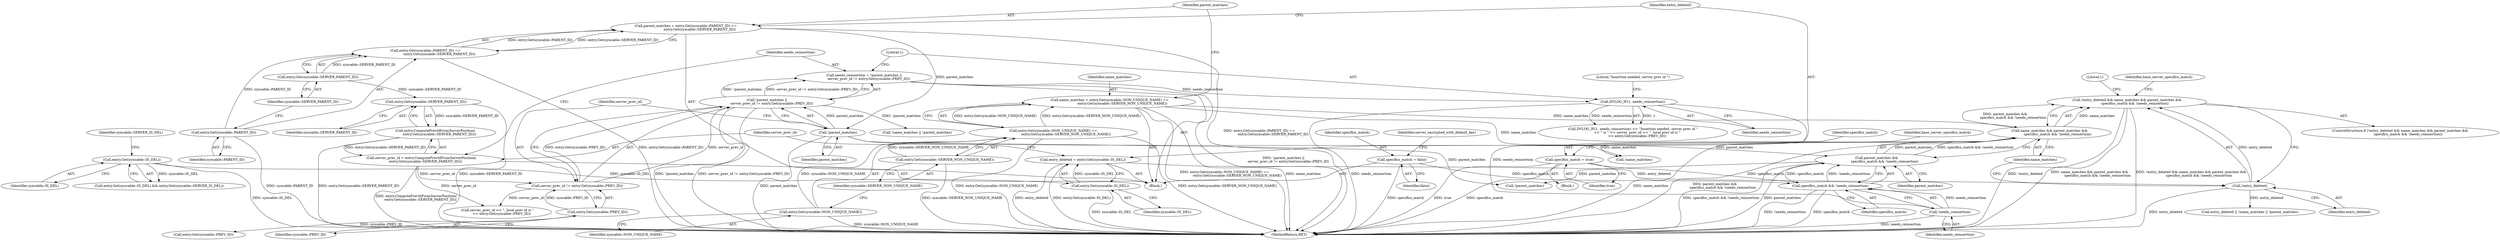 digraph "0_Chrome_fcd3a7a671ecf2d5f46ea34787d27507a914d2f5_5@API" {
"1000335" [label="(Call,!entry_deleted && name_matches && parent_matches &&\n               specifics_match && !needs_reinsertion)"];
"1000336" [label="(Call,!entry_deleted)"];
"1000158" [label="(Call,entry_deleted = entry.Get(syncable::IS_DEL))"];
"1000160" [label="(Call,entry.Get(syncable::IS_DEL))"];
"1000123" [label="(Call,entry.Get(syncable::IS_DEL))"];
"1000338" [label="(Call,name_matches && parent_matches &&\n               specifics_match && !needs_reinsertion)"];
"1000142" [label="(Call,name_matches = entry.Get(syncable::NON_UNIQUE_NAME) ==\n                        entry.Get(syncable::SERVER_NON_UNIQUE_NAME))"];
"1000144" [label="(Call,entry.Get(syncable::NON_UNIQUE_NAME) ==\n                        entry.Get(syncable::SERVER_NON_UNIQUE_NAME))"];
"1000145" [label="(Call,entry.Get(syncable::NON_UNIQUE_NAME))"];
"1000147" [label="(Call,entry.Get(syncable::SERVER_NON_UNIQUE_NAME))"];
"1000340" [label="(Call,parent_matches &&\n               specifics_match && !needs_reinsertion)"];
"1000172" [label="(Call,!parent_matches)"];
"1000150" [label="(Call,parent_matches = entry.Get(syncable::PARENT_ID) ==\n                          entry.Get(syncable::SERVER_PARENT_ID))"];
"1000152" [label="(Call,entry.Get(syncable::PARENT_ID) ==\n                          entry.Get(syncable::SERVER_PARENT_ID))"];
"1000153" [label="(Call,entry.Get(syncable::PARENT_ID))"];
"1000155" [label="(Call,entry.Get(syncable::SERVER_PARENT_ID))"];
"1000342" [label="(Call,specifics_match && !needs_reinsertion)"];
"1000257" [label="(Call,specifics_match = true)"];
"1000210" [label="(Call,specifics_match = false)"];
"1000344" [label="(Call,!needs_reinsertion)"];
"1000179" [label="(Call,DVLOG_IF(1, needs_reinsertion))"];
"1000169" [label="(Call,needs_reinsertion = !parent_matches ||\n         server_prev_id != entry.Get(syncable::PREV_ID))"];
"1000171" [label="(Call,!parent_matches ||\n         server_prev_id != entry.Get(syncable::PREV_ID))"];
"1000174" [label="(Call,server_prev_id != entry.Get(syncable::PREV_ID))"];
"1000163" [label="(Call,server_prev_id = entry.ComputePrevIdFromServerPosition(\n        entry.Get(syncable::SERVER_PARENT_ID)))"];
"1000165" [label="(Call,entry.ComputePrevIdFromServerPosition(\n        entry.Get(syncable::SERVER_PARENT_ID)))"];
"1000166" [label="(Call,entry.Get(syncable::SERVER_PARENT_ID))"];
"1000176" [label="(Call,entry.Get(syncable::PREV_ID))"];
"1000392" [label="(Call,!name_matches)"];
"1000344" [label="(Call,!needs_reinsertion)"];
"1000180" [label="(Literal,1)"];
"1000169" [label="(Call,needs_reinsertion = !parent_matches ||\n         server_prev_id != entry.Get(syncable::PREV_ID))"];
"1000517" [label="(MethodReturn,RET)"];
"1000160" [label="(Call,entry.Get(syncable::IS_DEL))"];
"1000148" [label="(Identifier,syncable::SERVER_NON_UNIQUE_NAME)"];
"1000166" [label="(Call,entry.Get(syncable::SERVER_PARENT_ID))"];
"1000143" [label="(Identifier,name_matches)"];
"1000186" [label="(Call,server_prev_id << \", local prev id is \"\n        << entry.Get(syncable::PREV_ID))"];
"1000179" [label="(Call,DVLOG_IF(1, needs_reinsertion))"];
"1000151" [label="(Identifier,parent_matches)"];
"1000146" [label="(Identifier,syncable::NON_UNIQUE_NAME)"];
"1000167" [label="(Identifier,syncable::SERVER_PARENT_ID)"];
"1000172" [label="(Call,!parent_matches)"];
"1000338" [label="(Call,name_matches && parent_matches &&\n               specifics_match && !needs_reinsertion)"];
"1000123" [label="(Call,entry.Get(syncable::IS_DEL))"];
"1000145" [label="(Call,entry.Get(syncable::NON_UNIQUE_NAME))"];
"1000165" [label="(Call,entry.ComputePrevIdFromServerPosition(\n        entry.Get(syncable::SERVER_PARENT_ID)))"];
"1000340" [label="(Call,parent_matches &&\n               specifics_match && !needs_reinsertion)"];
"1000174" [label="(Call,server_prev_id != entry.Get(syncable::PREV_ID))"];
"1000178" [label="(Call,DVLOG_IF(1, needs_reinsertion) << \"Insertion needed, server prev id \"\n        << \" is \" << server_prev_id << \", local prev id is \"\n        << entry.Get(syncable::PREV_ID))"];
"1000262" [label="(Identifier,base_server_specifics_match)"];
"1000368" [label="(Identifier,base_server_specifics_match)"];
"1000161" [label="(Identifier,syncable::IS_DEL)"];
"1000215" [label="(Identifier,server_encrypted_with_default_key)"];
"1000391" [label="(Call,!name_matches || !parent_matches)"];
"1000345" [label="(Identifier,needs_reinsertion)"];
"1000144" [label="(Call,entry.Get(syncable::NON_UNIQUE_NAME) ==\n                        entry.Get(syncable::SERVER_NON_UNIQUE_NAME))"];
"1000181" [label="(Identifier,needs_reinsertion)"];
"1000177" [label="(Identifier,syncable::PREV_ID)"];
"1000212" [label="(Identifier,false)"];
"1000142" [label="(Call,name_matches = entry.Get(syncable::NON_UNIQUE_NAME) ==\n                        entry.Get(syncable::SERVER_NON_UNIQUE_NAME))"];
"1000124" [label="(Identifier,syncable::IS_DEL)"];
"1000164" [label="(Identifier,server_prev_id)"];
"1000163" [label="(Call,server_prev_id = entry.ComputePrevIdFromServerPosition(\n        entry.Get(syncable::SERVER_PARENT_ID)))"];
"1000159" [label="(Identifier,entry_deleted)"];
"1000339" [label="(Identifier,name_matches)"];
"1000147" [label="(Call,entry.Get(syncable::SERVER_NON_UNIQUE_NAME))"];
"1000341" [label="(Identifier,parent_matches)"];
"1000152" [label="(Call,entry.Get(syncable::PARENT_ID) ==\n                          entry.Get(syncable::SERVER_PARENT_ID))"];
"1000156" [label="(Identifier,syncable::SERVER_PARENT_ID)"];
"1000343" [label="(Identifier,specifics_match)"];
"1000334" [label="(ControlStructure,if (!entry_deleted && name_matches && parent_matches &&\n               specifics_match && !needs_reinsertion))"];
"1000175" [label="(Identifier,server_prev_id)"];
"1000259" [label="(Identifier,true)"];
"1000170" [label="(Identifier,needs_reinsertion)"];
"1000176" [label="(Call,entry.Get(syncable::PREV_ID))"];
"1000336" [label="(Call,!entry_deleted)"];
"1000173" [label="(Identifier,parent_matches)"];
"1000150" [label="(Call,parent_matches = entry.Get(syncable::PARENT_ID) ==\n                          entry.Get(syncable::SERVER_PARENT_ID))"];
"1000140" [label="(Block,)"];
"1000389" [label="(Call,entry_deleted || !name_matches || !parent_matches)"];
"1000158" [label="(Call,entry_deleted = entry.Get(syncable::IS_DEL))"];
"1000342" [label="(Call,specifics_match && !needs_reinsertion)"];
"1000256" [label="(Block,)"];
"1000349" [label="(Literal,1)"];
"1000337" [label="(Identifier,entry_deleted)"];
"1000153" [label="(Call,entry.Get(syncable::PARENT_ID))"];
"1000171" [label="(Call,!parent_matches ||\n         server_prev_id != entry.Get(syncable::PREV_ID))"];
"1000190" [label="(Call,entry.Get(syncable::PREV_ID))"];
"1000183" [label="(Literal,\"Insertion needed, server prev id \")"];
"1000155" [label="(Call,entry.Get(syncable::SERVER_PARENT_ID))"];
"1000122" [label="(Call,entry.Get(syncable::IS_DEL) && entry.Get(syncable::SERVER_IS_DEL))"];
"1000257" [label="(Call,specifics_match = true)"];
"1000126" [label="(Identifier,syncable::SERVER_IS_DEL)"];
"1000210" [label="(Call,specifics_match = false)"];
"1000211" [label="(Identifier,specifics_match)"];
"1000154" [label="(Identifier,syncable::PARENT_ID)"];
"1000335" [label="(Call,!entry_deleted && name_matches && parent_matches &&\n               specifics_match && !needs_reinsertion)"];
"1000394" [label="(Call,!parent_matches)"];
"1000258" [label="(Identifier,specifics_match)"];
"1000335" -> "1000334"  [label="AST: "];
"1000335" -> "1000336"  [label="CFG: "];
"1000335" -> "1000338"  [label="CFG: "];
"1000336" -> "1000335"  [label="AST: "];
"1000338" -> "1000335"  [label="AST: "];
"1000349" -> "1000335"  [label="CFG: "];
"1000368" -> "1000335"  [label="CFG: "];
"1000335" -> "1000517"  [label="DDG: !entry_deleted"];
"1000335" -> "1000517"  [label="DDG: name_matches && parent_matches &&\n               specifics_match && !needs_reinsertion"];
"1000335" -> "1000517"  [label="DDG: !entry_deleted && name_matches && parent_matches &&\n               specifics_match && !needs_reinsertion"];
"1000336" -> "1000335"  [label="DDG: entry_deleted"];
"1000338" -> "1000335"  [label="DDG: name_matches"];
"1000338" -> "1000335"  [label="DDG: parent_matches &&\n               specifics_match && !needs_reinsertion"];
"1000336" -> "1000337"  [label="CFG: "];
"1000337" -> "1000336"  [label="AST: "];
"1000339" -> "1000336"  [label="CFG: "];
"1000336" -> "1000517"  [label="DDG: entry_deleted"];
"1000158" -> "1000336"  [label="DDG: entry_deleted"];
"1000336" -> "1000389"  [label="DDG: entry_deleted"];
"1000158" -> "1000140"  [label="AST: "];
"1000158" -> "1000160"  [label="CFG: "];
"1000159" -> "1000158"  [label="AST: "];
"1000160" -> "1000158"  [label="AST: "];
"1000164" -> "1000158"  [label="CFG: "];
"1000158" -> "1000517"  [label="DDG: entry_deleted"];
"1000158" -> "1000517"  [label="DDG: entry.Get(syncable::IS_DEL)"];
"1000160" -> "1000158"  [label="DDG: syncable::IS_DEL"];
"1000160" -> "1000161"  [label="CFG: "];
"1000161" -> "1000160"  [label="AST: "];
"1000160" -> "1000517"  [label="DDG: syncable::IS_DEL"];
"1000123" -> "1000160"  [label="DDG: syncable::IS_DEL"];
"1000123" -> "1000122"  [label="AST: "];
"1000123" -> "1000124"  [label="CFG: "];
"1000124" -> "1000123"  [label="AST: "];
"1000126" -> "1000123"  [label="CFG: "];
"1000122" -> "1000123"  [label="CFG: "];
"1000123" -> "1000517"  [label="DDG: syncable::IS_DEL"];
"1000123" -> "1000122"  [label="DDG: syncable::IS_DEL"];
"1000338" -> "1000339"  [label="CFG: "];
"1000338" -> "1000340"  [label="CFG: "];
"1000339" -> "1000338"  [label="AST: "];
"1000340" -> "1000338"  [label="AST: "];
"1000338" -> "1000517"  [label="DDG: name_matches"];
"1000338" -> "1000517"  [label="DDG: parent_matches &&\n               specifics_match && !needs_reinsertion"];
"1000142" -> "1000338"  [label="DDG: name_matches"];
"1000340" -> "1000338"  [label="DDG: parent_matches"];
"1000340" -> "1000338"  [label="DDG: specifics_match && !needs_reinsertion"];
"1000338" -> "1000392"  [label="DDG: name_matches"];
"1000142" -> "1000140"  [label="AST: "];
"1000142" -> "1000144"  [label="CFG: "];
"1000143" -> "1000142"  [label="AST: "];
"1000144" -> "1000142"  [label="AST: "];
"1000151" -> "1000142"  [label="CFG: "];
"1000142" -> "1000517"  [label="DDG: entry.Get(syncable::NON_UNIQUE_NAME) ==\n                        entry.Get(syncable::SERVER_NON_UNIQUE_NAME)"];
"1000142" -> "1000517"  [label="DDG: name_matches"];
"1000144" -> "1000142"  [label="DDG: entry.Get(syncable::NON_UNIQUE_NAME)"];
"1000144" -> "1000142"  [label="DDG: entry.Get(syncable::SERVER_NON_UNIQUE_NAME)"];
"1000142" -> "1000392"  [label="DDG: name_matches"];
"1000144" -> "1000147"  [label="CFG: "];
"1000145" -> "1000144"  [label="AST: "];
"1000147" -> "1000144"  [label="AST: "];
"1000144" -> "1000517"  [label="DDG: entry.Get(syncable::NON_UNIQUE_NAME)"];
"1000144" -> "1000517"  [label="DDG: entry.Get(syncable::SERVER_NON_UNIQUE_NAME)"];
"1000145" -> "1000144"  [label="DDG: syncable::NON_UNIQUE_NAME"];
"1000147" -> "1000144"  [label="DDG: syncable::SERVER_NON_UNIQUE_NAME"];
"1000145" -> "1000146"  [label="CFG: "];
"1000146" -> "1000145"  [label="AST: "];
"1000148" -> "1000145"  [label="CFG: "];
"1000145" -> "1000517"  [label="DDG: syncable::NON_UNIQUE_NAME"];
"1000147" -> "1000148"  [label="CFG: "];
"1000148" -> "1000147"  [label="AST: "];
"1000147" -> "1000517"  [label="DDG: syncable::SERVER_NON_UNIQUE_NAME"];
"1000340" -> "1000341"  [label="CFG: "];
"1000340" -> "1000342"  [label="CFG: "];
"1000341" -> "1000340"  [label="AST: "];
"1000342" -> "1000340"  [label="AST: "];
"1000340" -> "1000517"  [label="DDG: specifics_match && !needs_reinsertion"];
"1000340" -> "1000517"  [label="DDG: parent_matches"];
"1000172" -> "1000340"  [label="DDG: parent_matches"];
"1000342" -> "1000340"  [label="DDG: specifics_match"];
"1000342" -> "1000340"  [label="DDG: !needs_reinsertion"];
"1000340" -> "1000394"  [label="DDG: parent_matches"];
"1000172" -> "1000171"  [label="AST: "];
"1000172" -> "1000173"  [label="CFG: "];
"1000173" -> "1000172"  [label="AST: "];
"1000175" -> "1000172"  [label="CFG: "];
"1000171" -> "1000172"  [label="CFG: "];
"1000172" -> "1000517"  [label="DDG: parent_matches"];
"1000172" -> "1000171"  [label="DDG: parent_matches"];
"1000150" -> "1000172"  [label="DDG: parent_matches"];
"1000172" -> "1000394"  [label="DDG: parent_matches"];
"1000150" -> "1000140"  [label="AST: "];
"1000150" -> "1000152"  [label="CFG: "];
"1000151" -> "1000150"  [label="AST: "];
"1000152" -> "1000150"  [label="AST: "];
"1000159" -> "1000150"  [label="CFG: "];
"1000150" -> "1000517"  [label="DDG: entry.Get(syncable::PARENT_ID) ==\n                          entry.Get(syncable::SERVER_PARENT_ID)"];
"1000152" -> "1000150"  [label="DDG: entry.Get(syncable::PARENT_ID)"];
"1000152" -> "1000150"  [label="DDG: entry.Get(syncable::SERVER_PARENT_ID)"];
"1000152" -> "1000155"  [label="CFG: "];
"1000153" -> "1000152"  [label="AST: "];
"1000155" -> "1000152"  [label="AST: "];
"1000152" -> "1000517"  [label="DDG: entry.Get(syncable::PARENT_ID)"];
"1000153" -> "1000152"  [label="DDG: syncable::PARENT_ID"];
"1000155" -> "1000152"  [label="DDG: syncable::SERVER_PARENT_ID"];
"1000153" -> "1000154"  [label="CFG: "];
"1000154" -> "1000153"  [label="AST: "];
"1000156" -> "1000153"  [label="CFG: "];
"1000153" -> "1000517"  [label="DDG: syncable::PARENT_ID"];
"1000155" -> "1000156"  [label="CFG: "];
"1000156" -> "1000155"  [label="AST: "];
"1000155" -> "1000166"  [label="DDG: syncable::SERVER_PARENT_ID"];
"1000342" -> "1000343"  [label="CFG: "];
"1000342" -> "1000344"  [label="CFG: "];
"1000343" -> "1000342"  [label="AST: "];
"1000344" -> "1000342"  [label="AST: "];
"1000342" -> "1000517"  [label="DDG: !needs_reinsertion"];
"1000342" -> "1000517"  [label="DDG: specifics_match"];
"1000257" -> "1000342"  [label="DDG: specifics_match"];
"1000210" -> "1000342"  [label="DDG: specifics_match"];
"1000344" -> "1000342"  [label="DDG: needs_reinsertion"];
"1000257" -> "1000256"  [label="AST: "];
"1000257" -> "1000259"  [label="CFG: "];
"1000258" -> "1000257"  [label="AST: "];
"1000259" -> "1000257"  [label="AST: "];
"1000262" -> "1000257"  [label="CFG: "];
"1000257" -> "1000517"  [label="DDG: true"];
"1000257" -> "1000517"  [label="DDG: specifics_match"];
"1000210" -> "1000140"  [label="AST: "];
"1000210" -> "1000212"  [label="CFG: "];
"1000211" -> "1000210"  [label="AST: "];
"1000212" -> "1000210"  [label="AST: "];
"1000215" -> "1000210"  [label="CFG: "];
"1000210" -> "1000517"  [label="DDG: specifics_match"];
"1000344" -> "1000345"  [label="CFG: "];
"1000345" -> "1000344"  [label="AST: "];
"1000344" -> "1000517"  [label="DDG: needs_reinsertion"];
"1000179" -> "1000344"  [label="DDG: needs_reinsertion"];
"1000179" -> "1000178"  [label="AST: "];
"1000179" -> "1000181"  [label="CFG: "];
"1000180" -> "1000179"  [label="AST: "];
"1000181" -> "1000179"  [label="AST: "];
"1000183" -> "1000179"  [label="CFG: "];
"1000179" -> "1000517"  [label="DDG: needs_reinsertion"];
"1000179" -> "1000178"  [label="DDG: 1"];
"1000179" -> "1000178"  [label="DDG: needs_reinsertion"];
"1000169" -> "1000179"  [label="DDG: needs_reinsertion"];
"1000169" -> "1000140"  [label="AST: "];
"1000169" -> "1000171"  [label="CFG: "];
"1000170" -> "1000169"  [label="AST: "];
"1000171" -> "1000169"  [label="AST: "];
"1000180" -> "1000169"  [label="CFG: "];
"1000169" -> "1000517"  [label="DDG: !parent_matches ||\n         server_prev_id != entry.Get(syncable::PREV_ID)"];
"1000171" -> "1000169"  [label="DDG: !parent_matches"];
"1000171" -> "1000169"  [label="DDG: server_prev_id != entry.Get(syncable::PREV_ID)"];
"1000171" -> "1000174"  [label="CFG: "];
"1000174" -> "1000171"  [label="AST: "];
"1000171" -> "1000517"  [label="DDG: !parent_matches"];
"1000171" -> "1000517"  [label="DDG: server_prev_id != entry.Get(syncable::PREV_ID)"];
"1000174" -> "1000171"  [label="DDG: server_prev_id"];
"1000174" -> "1000171"  [label="DDG: entry.Get(syncable::PREV_ID)"];
"1000171" -> "1000391"  [label="DDG: !parent_matches"];
"1000174" -> "1000176"  [label="CFG: "];
"1000175" -> "1000174"  [label="AST: "];
"1000176" -> "1000174"  [label="AST: "];
"1000163" -> "1000174"  [label="DDG: server_prev_id"];
"1000176" -> "1000174"  [label="DDG: syncable::PREV_ID"];
"1000174" -> "1000186"  [label="DDG: server_prev_id"];
"1000163" -> "1000140"  [label="AST: "];
"1000163" -> "1000165"  [label="CFG: "];
"1000164" -> "1000163"  [label="AST: "];
"1000165" -> "1000163"  [label="AST: "];
"1000170" -> "1000163"  [label="CFG: "];
"1000163" -> "1000517"  [label="DDG: entry.ComputePrevIdFromServerPosition(\n        entry.Get(syncable::SERVER_PARENT_ID))"];
"1000165" -> "1000163"  [label="DDG: entry.Get(syncable::SERVER_PARENT_ID)"];
"1000163" -> "1000186"  [label="DDG: server_prev_id"];
"1000165" -> "1000166"  [label="CFG: "];
"1000166" -> "1000165"  [label="AST: "];
"1000165" -> "1000517"  [label="DDG: entry.Get(syncable::SERVER_PARENT_ID)"];
"1000166" -> "1000165"  [label="DDG: syncable::SERVER_PARENT_ID"];
"1000166" -> "1000167"  [label="CFG: "];
"1000167" -> "1000166"  [label="AST: "];
"1000166" -> "1000517"  [label="DDG: syncable::SERVER_PARENT_ID"];
"1000176" -> "1000177"  [label="CFG: "];
"1000177" -> "1000176"  [label="AST: "];
"1000176" -> "1000190"  [label="DDG: syncable::PREV_ID"];
}
